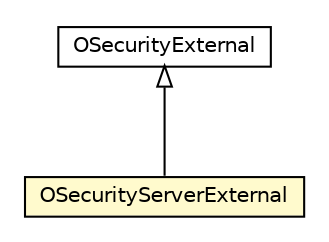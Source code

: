 #!/usr/local/bin/dot
#
# Class diagram 
# Generated by UMLGraph version R5_6-24-gf6e263 (http://www.umlgraph.org/)
#

digraph G {
	edge [fontname="Helvetica",fontsize=10,labelfontname="Helvetica",labelfontsize=10];
	node [fontname="Helvetica",fontsize=10,shape=plaintext];
	nodesep=0.25;
	ranksep=0.5;
	// com.orientechnologies.orient.core.metadata.security.OSecurityExternal
	c6657889 [label=<<table title="com.orientechnologies.orient.core.metadata.security.OSecurityExternal" border="0" cellborder="1" cellspacing="0" cellpadding="2" port="p" href="../../core/metadata/security/OSecurityExternal.html">
		<tr><td><table border="0" cellspacing="0" cellpadding="1">
<tr><td align="center" balign="center"> OSecurityExternal </td></tr>
		</table></td></tr>
		</table>>, URL="../../core/metadata/security/OSecurityExternal.html", fontname="Helvetica", fontcolor="black", fontsize=10.0];
	// com.orientechnologies.orient.server.security.OSecurityServerExternal
	c6659813 [label=<<table title="com.orientechnologies.orient.server.security.OSecurityServerExternal" border="0" cellborder="1" cellspacing="0" cellpadding="2" port="p" bgcolor="lemonChiffon" href="./OSecurityServerExternal.html">
		<tr><td><table border="0" cellspacing="0" cellpadding="1">
<tr><td align="center" balign="center"> OSecurityServerExternal </td></tr>
		</table></td></tr>
		</table>>, URL="./OSecurityServerExternal.html", fontname="Helvetica", fontcolor="black", fontsize=10.0];
	//com.orientechnologies.orient.server.security.OSecurityServerExternal extends com.orientechnologies.orient.core.metadata.security.OSecurityExternal
	c6657889:p -> c6659813:p [dir=back,arrowtail=empty];
}

